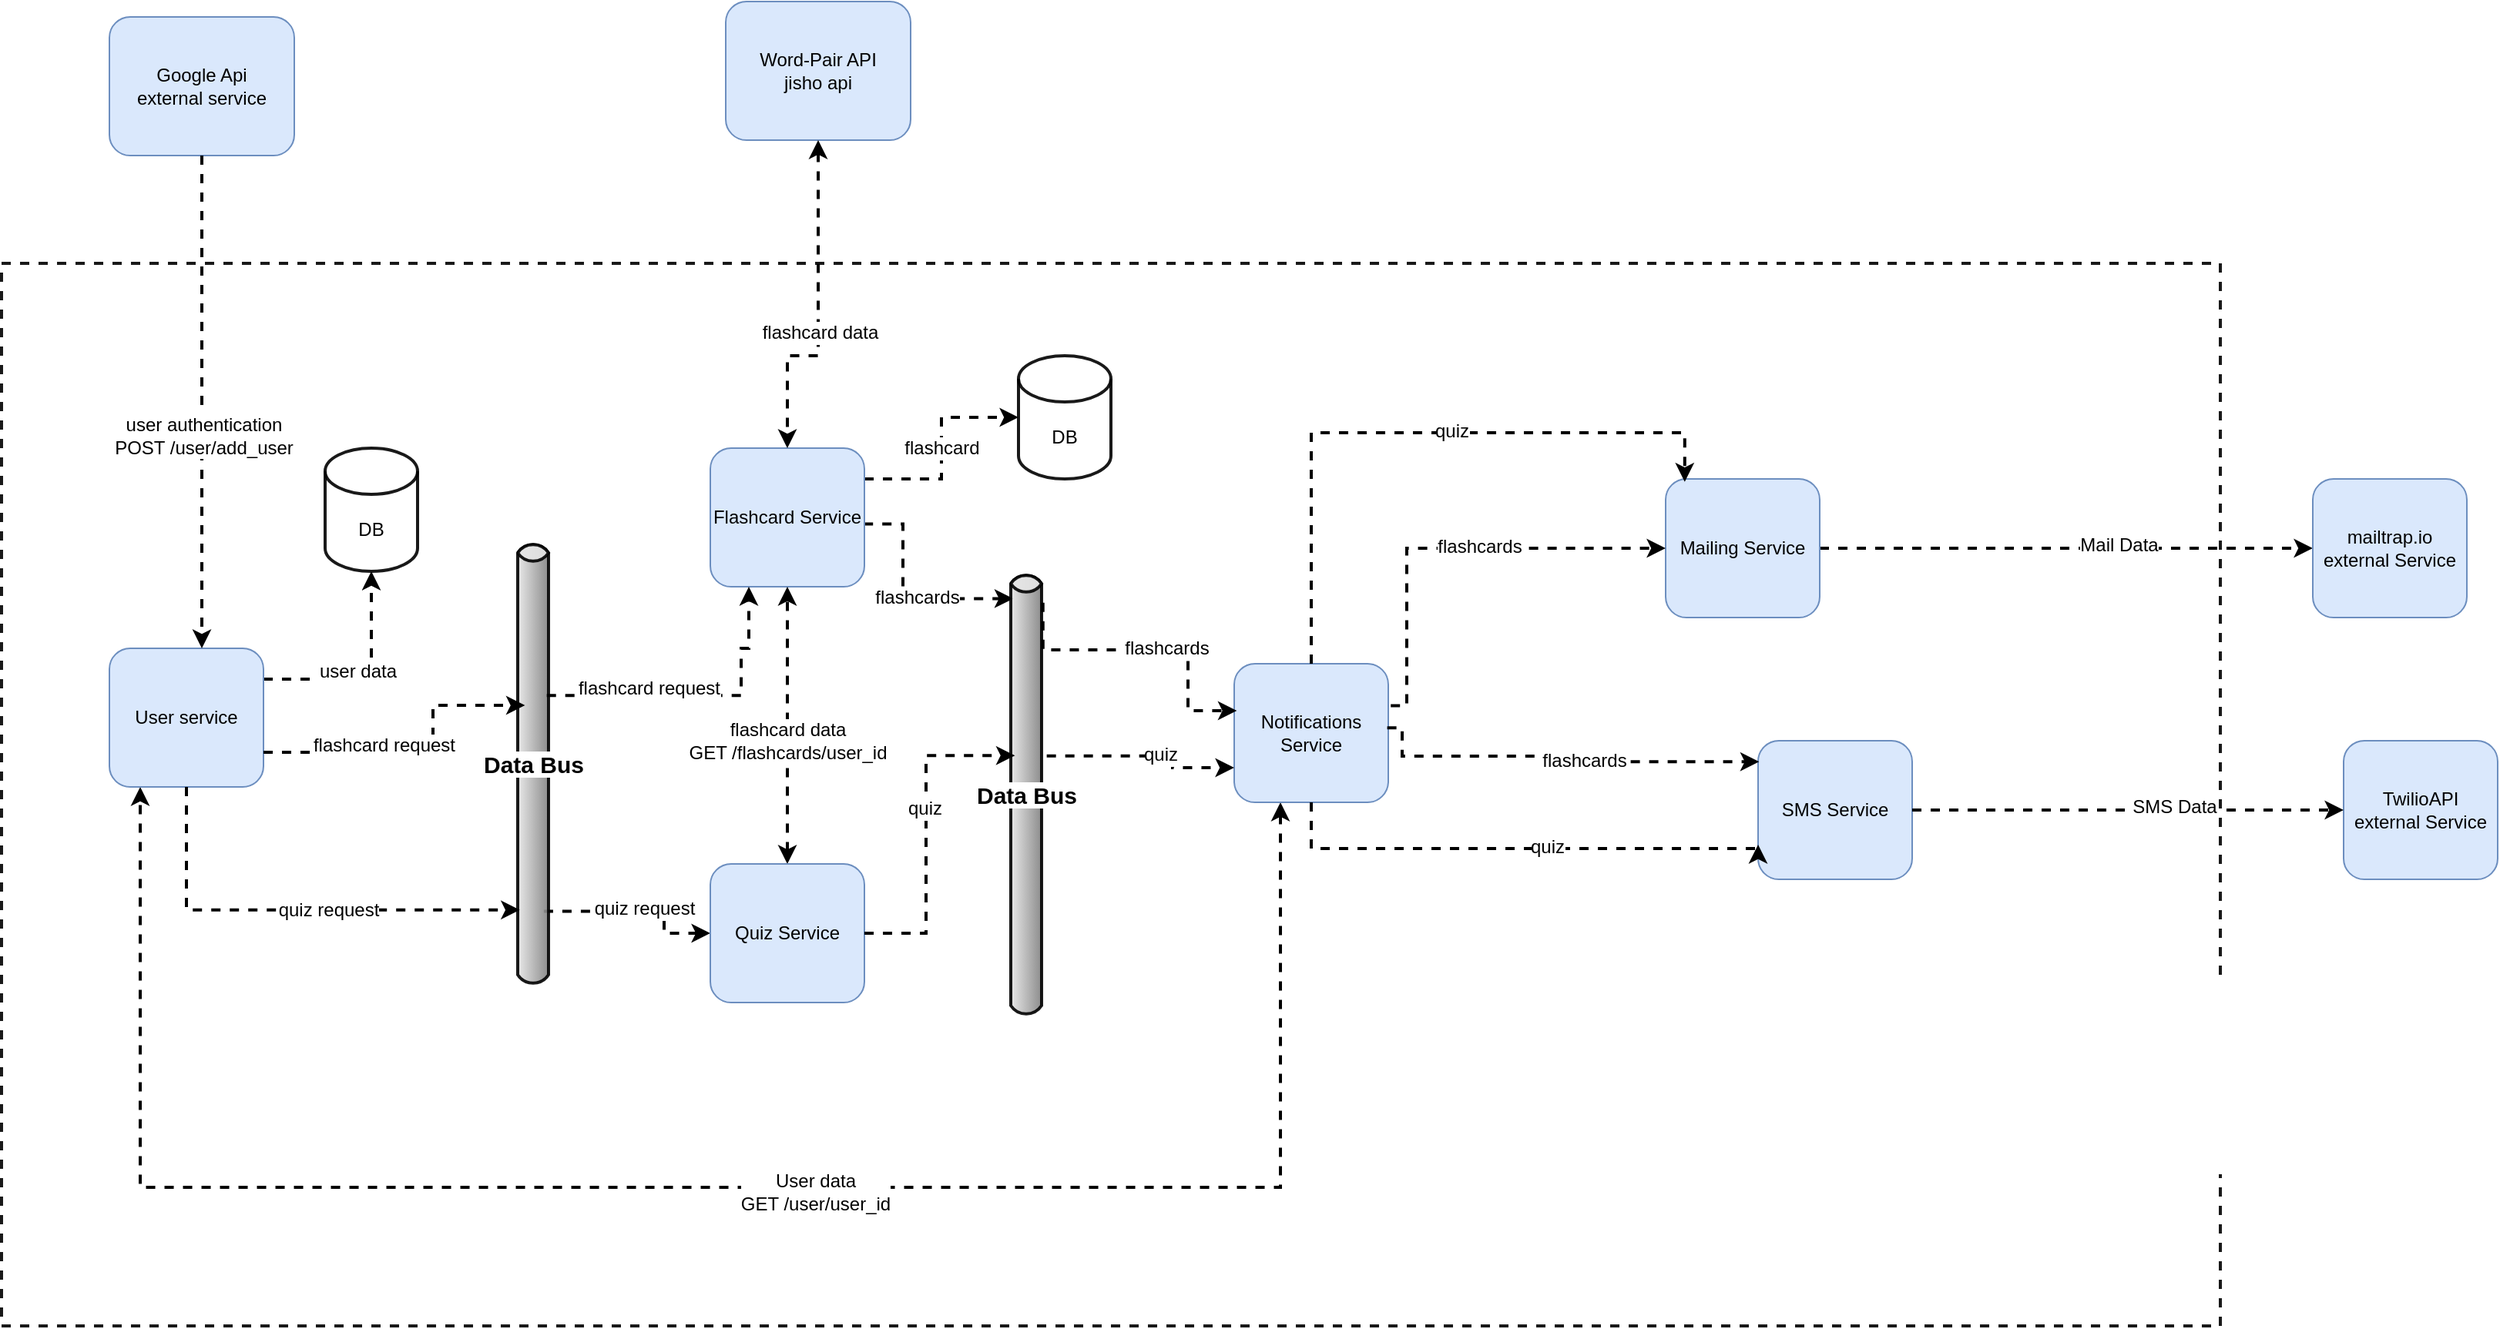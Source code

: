 <mxfile version="20.8.23" type="github">
  <diagram name="Strona-1" id="qNx4Vo9OEQgFnjw6Yuvv">
    <mxGraphModel dx="2620" dy="2053" grid="1" gridSize="10" guides="1" tooltips="1" connect="1" arrows="1" fold="1" page="1" pageScale="1" pageWidth="827" pageHeight="1169" math="0" shadow="0">
      <root>
        <mxCell id="0" />
        <mxCell id="1" parent="0" />
        <mxCell id="8A6HDWLpWTsLfJZ5176h-63" value="" style="rounded=0;whiteSpace=wrap;html=1;labelBackgroundColor=#FFFFFF;labelBorderColor=none;strokeWidth=2;fontSize=12;fontColor=#000000;gradientColor=none;opacity=90;dashed=1;" vertex="1" parent="1">
          <mxGeometry x="-220" y="30" width="1440" height="690" as="geometry" />
        </mxCell>
        <mxCell id="1Hv8KscxXUp_irzJuSxH-4" style="edgeStyle=orthogonalEdgeStyle;rounded=0;orthogonalLoop=1;jettySize=auto;html=1;dashed=1;strokeWidth=2;exitX=0.996;exitY=0.547;exitDx=0;exitDy=0;exitPerimeter=0;entryX=0.936;entryY=0.426;entryDx=0;entryDy=0;entryPerimeter=0;" parent="1" source="8A6HDWLpWTsLfJZ5176h-1" target="8A6HDWLpWTsLfJZ5176h-25" edge="1">
          <mxGeometry relative="1" as="geometry">
            <mxPoint x="260" y="310" as="sourcePoint" />
            <mxPoint x="414" y="315" as="targetPoint" />
          </mxGeometry>
        </mxCell>
        <mxCell id="8A6HDWLpWTsLfJZ5176h-28" value="flashcards" style="edgeLabel;html=1;align=center;verticalAlign=middle;resizable=0;points=[];fontSize=12;" vertex="1" connectable="0" parent="1Hv8KscxXUp_irzJuSxH-4">
          <mxGeometry x="0.135" y="1" relative="1" as="geometry">
            <mxPoint as="offset" />
          </mxGeometry>
        </mxCell>
        <mxCell id="8A6HDWLpWTsLfJZ5176h-94" value="flashcard" style="edgeStyle=orthogonalEdgeStyle;rounded=0;orthogonalLoop=1;jettySize=auto;html=1;dashed=1;strokeWidth=2;fontSize=12;fontColor=#000000;startArrow=none;startFill=0;endArrow=classic;endFill=1;" edge="1" parent="1" source="8A6HDWLpWTsLfJZ5176h-1" target="8A6HDWLpWTsLfJZ5176h-93">
          <mxGeometry relative="1" as="geometry">
            <Array as="points">
              <mxPoint x="390" y="170" />
              <mxPoint x="390" y="130" />
            </Array>
          </mxGeometry>
        </mxCell>
        <mxCell id="8A6HDWLpWTsLfJZ5176h-1" value="Flashcard Service" style="rounded=1;whiteSpace=wrap;html=1;strokeWidth=1;fillColor=#dae8fc;strokeColor=#6c8ebf;" vertex="1" parent="1">
          <mxGeometry x="240" y="150" width="100" height="90" as="geometry" />
        </mxCell>
        <mxCell id="8A6HDWLpWTsLfJZ5176h-91" style="edgeStyle=orthogonalEdgeStyle;rounded=0;orthogonalLoop=1;jettySize=auto;html=1;dashed=1;strokeWidth=2;fontSize=12;fontColor=#000000;startArrow=classic;startFill=1;endArrow=classic;endFill=1;" edge="1" parent="1" source="8A6HDWLpWTsLfJZ5176h-3" target="8A6HDWLpWTsLfJZ5176h-41">
          <mxGeometry relative="1" as="geometry">
            <Array as="points">
              <mxPoint x="610" y="630" />
              <mxPoint x="-130" y="630" />
            </Array>
          </mxGeometry>
        </mxCell>
        <mxCell id="8A6HDWLpWTsLfJZ5176h-92" value="User data&lt;br&gt;GET /user/user_id" style="edgeLabel;html=1;align=center;verticalAlign=middle;resizable=0;points=[];fontSize=12;fontColor=#000000;" vertex="1" connectable="0" parent="8A6HDWLpWTsLfJZ5176h-91">
          <mxGeometry x="-0.116" y="3" relative="1" as="geometry">
            <mxPoint as="offset" />
          </mxGeometry>
        </mxCell>
        <mxCell id="8A6HDWLpWTsLfJZ5176h-3" value="Notifications Service" style="rounded=1;whiteSpace=wrap;html=1;strokeWidth=1;fillColor=#dae8fc;strokeColor=#6c8ebf;" vertex="1" parent="1">
          <mxGeometry x="580" y="290" width="100" height="90" as="geometry" />
        </mxCell>
        <mxCell id="8A6HDWLpWTsLfJZ5176h-25" value="&lt;b&gt;&lt;font style=&quot;background-color: rgb(255, 255, 255); font-size: 15px;&quot;&gt;Data Bus&lt;/font&gt;&lt;/b&gt;" style="strokeWidth=2;strokeColor=#000000;dashed=0;align=center;html=1;fontSize=8;shape=mxgraph.eip.messageChannel;direction=north;labelBorderColor=none;labelBackgroundColor=none;gradientColor=none;perimeterSpacing=1;opacity=90;" vertex="1" parent="1">
          <mxGeometry x="390" y="230" width="110" height="290" as="geometry" />
        </mxCell>
        <mxCell id="8A6HDWLpWTsLfJZ5176h-29" style="edgeStyle=orthogonalEdgeStyle;rounded=0;orthogonalLoop=1;jettySize=auto;html=1;dashed=1;strokeWidth=2;exitX=0.927;exitY=0.597;exitDx=0;exitDy=0;exitPerimeter=0;entryX=0.017;entryY=0.339;entryDx=0;entryDy=0;entryPerimeter=0;" edge="1" parent="1" source="8A6HDWLpWTsLfJZ5176h-25" target="8A6HDWLpWTsLfJZ5176h-3">
          <mxGeometry relative="1" as="geometry">
            <mxPoint x="470" y="288" as="sourcePoint" />
            <mxPoint x="629" y="290" as="targetPoint" />
            <Array as="points">
              <mxPoint x="456" y="281" />
              <mxPoint x="550" y="281" />
              <mxPoint x="550" y="321" />
            </Array>
          </mxGeometry>
        </mxCell>
        <mxCell id="8A6HDWLpWTsLfJZ5176h-30" value="flashcards" style="edgeLabel;html=1;align=center;verticalAlign=middle;resizable=0;points=[];fontSize=12;" vertex="1" connectable="0" parent="8A6HDWLpWTsLfJZ5176h-29">
          <mxGeometry x="0.135" y="1" relative="1" as="geometry">
            <mxPoint as="offset" />
          </mxGeometry>
        </mxCell>
        <mxCell id="8A6HDWLpWTsLfJZ5176h-64" style="edgeStyle=orthogonalEdgeStyle;rounded=0;orthogonalLoop=1;jettySize=auto;html=1;dashed=1;strokeWidth=2;fontSize=12;fontColor=#000000;startArrow=none;startFill=0;" edge="1" parent="1" source="8A6HDWLpWTsLfJZ5176h-32" target="8A6HDWLpWTsLfJZ5176h-62">
          <mxGeometry relative="1" as="geometry" />
        </mxCell>
        <mxCell id="8A6HDWLpWTsLfJZ5176h-65" value="Mail Data" style="edgeLabel;html=1;align=center;verticalAlign=middle;resizable=0;points=[];fontSize=12;fontColor=#000000;" vertex="1" connectable="0" parent="8A6HDWLpWTsLfJZ5176h-64">
          <mxGeometry x="0.212" y="2" relative="1" as="geometry">
            <mxPoint as="offset" />
          </mxGeometry>
        </mxCell>
        <mxCell id="8A6HDWLpWTsLfJZ5176h-32" value="Mailing Service" style="rounded=1;whiteSpace=wrap;html=1;strokeWidth=1;fillColor=#dae8fc;strokeColor=#6c8ebf;" vertex="1" parent="1">
          <mxGeometry x="860" y="170" width="100" height="90" as="geometry" />
        </mxCell>
        <mxCell id="8A6HDWLpWTsLfJZ5176h-33" value="SMS Service" style="rounded=1;whiteSpace=wrap;html=1;strokeWidth=1;fillColor=#dae8fc;strokeColor=#6c8ebf;" vertex="1" parent="1">
          <mxGeometry x="920" y="340" width="100" height="90" as="geometry" />
        </mxCell>
        <mxCell id="8A6HDWLpWTsLfJZ5176h-35" style="edgeStyle=orthogonalEdgeStyle;rounded=0;orthogonalLoop=1;jettySize=auto;html=1;dashed=1;strokeWidth=2;entryX=0;entryY=0.5;entryDx=0;entryDy=0;exitX=1.016;exitY=0.303;exitDx=0;exitDy=0;exitPerimeter=0;" edge="1" parent="1" source="8A6HDWLpWTsLfJZ5176h-3" target="8A6HDWLpWTsLfJZ5176h-32">
          <mxGeometry relative="1" as="geometry">
            <mxPoint x="680" y="288" as="sourcePoint" />
            <mxPoint x="819.97" y="290" as="targetPoint" />
            <Array as="points">
              <mxPoint x="692" y="215" />
            </Array>
          </mxGeometry>
        </mxCell>
        <mxCell id="8A6HDWLpWTsLfJZ5176h-36" value="flashcards" style="edgeLabel;html=1;align=center;verticalAlign=middle;resizable=0;points=[];fontSize=12;" vertex="1" connectable="0" parent="8A6HDWLpWTsLfJZ5176h-35">
          <mxGeometry x="0.135" y="1" relative="1" as="geometry">
            <mxPoint as="offset" />
          </mxGeometry>
        </mxCell>
        <mxCell id="8A6HDWLpWTsLfJZ5176h-38" style="edgeStyle=orthogonalEdgeStyle;rounded=0;orthogonalLoop=1;jettySize=auto;html=1;dashed=1;strokeWidth=2;entryX=0.007;entryY=0.151;entryDx=0;entryDy=0;exitX=0.993;exitY=0.462;exitDx=0;exitDy=0;exitPerimeter=0;entryPerimeter=0;" edge="1" parent="1" source="8A6HDWLpWTsLfJZ5176h-3" target="8A6HDWLpWTsLfJZ5176h-33">
          <mxGeometry relative="1" as="geometry">
            <mxPoint x="692" y="327" as="sourcePoint" />
            <mxPoint x="830" y="235" as="targetPoint" />
            <Array as="points">
              <mxPoint x="689" y="350" />
              <mxPoint x="805" y="350" />
              <mxPoint x="805" y="354" />
            </Array>
          </mxGeometry>
        </mxCell>
        <mxCell id="8A6HDWLpWTsLfJZ5176h-39" value="flashcards" style="edgeLabel;html=1;align=center;verticalAlign=middle;resizable=0;points=[];fontSize=12;" vertex="1" connectable="0" parent="8A6HDWLpWTsLfJZ5176h-38">
          <mxGeometry x="0.135" y="1" relative="1" as="geometry">
            <mxPoint as="offset" />
          </mxGeometry>
        </mxCell>
        <mxCell id="8A6HDWLpWTsLfJZ5176h-74" style="edgeStyle=orthogonalEdgeStyle;rounded=0;orthogonalLoop=1;jettySize=auto;html=1;dashed=1;strokeWidth=2;fontSize=12;fontColor=#000000;startArrow=none;startFill=0;" edge="1" parent="1" source="8A6HDWLpWTsLfJZ5176h-41" target="8A6HDWLpWTsLfJZ5176h-73">
          <mxGeometry relative="1" as="geometry">
            <Array as="points">
              <mxPoint x="20" y="300" />
            </Array>
          </mxGeometry>
        </mxCell>
        <mxCell id="8A6HDWLpWTsLfJZ5176h-75" value="user data" style="edgeLabel;html=1;align=center;verticalAlign=middle;resizable=0;points=[];fontSize=12;fontColor=#000000;" vertex="1" connectable="0" parent="8A6HDWLpWTsLfJZ5176h-74">
          <mxGeometry x="-0.433" y="5" relative="1" as="geometry">
            <mxPoint x="21" as="offset" />
          </mxGeometry>
        </mxCell>
        <mxCell id="8A6HDWLpWTsLfJZ5176h-41" value="User service" style="rounded=1;whiteSpace=wrap;html=1;strokeWidth=1;fillColor=#dae8fc;strokeColor=#6c8ebf;" vertex="1" parent="1">
          <mxGeometry x="-150" y="280" width="100" height="90" as="geometry" />
        </mxCell>
        <mxCell id="8A6HDWLpWTsLfJZ5176h-89" style="edgeStyle=orthogonalEdgeStyle;rounded=0;orthogonalLoop=1;jettySize=auto;html=1;entryX=0.172;entryY=0.561;entryDx=0;entryDy=0;entryPerimeter=0;dashed=1;strokeWidth=2;fontSize=12;fontColor=#000000;startArrow=classic;startFill=1;endArrow=none;endFill=0;" edge="1" parent="1" source="8A6HDWLpWTsLfJZ5176h-47" target="8A6HDWLpWTsLfJZ5176h-79">
          <mxGeometry relative="1" as="geometry" />
        </mxCell>
        <mxCell id="8A6HDWLpWTsLfJZ5176h-90" value="quiz request" style="edgeLabel;html=1;align=center;verticalAlign=middle;resizable=0;points=[];fontSize=12;fontColor=#000000;" vertex="1" connectable="0" parent="8A6HDWLpWTsLfJZ5176h-89">
          <mxGeometry x="-0.059" y="-2" relative="1" as="geometry">
            <mxPoint as="offset" />
          </mxGeometry>
        </mxCell>
        <mxCell id="8A6HDWLpWTsLfJZ5176h-96" style="edgeStyle=orthogonalEdgeStyle;rounded=0;orthogonalLoop=1;jettySize=auto;html=1;dashed=1;strokeWidth=2;fontSize=12;fontColor=#000000;startArrow=classic;startFill=1;endArrow=classic;endFill=1;" edge="1" parent="1" source="8A6HDWLpWTsLfJZ5176h-47" target="8A6HDWLpWTsLfJZ5176h-1">
          <mxGeometry relative="1" as="geometry" />
        </mxCell>
        <mxCell id="8A6HDWLpWTsLfJZ5176h-97" value="flashcard data&lt;br&gt;GET /flashcards/user_id" style="edgeLabel;html=1;align=center;verticalAlign=middle;resizable=0;points=[];fontSize=12;fontColor=#000000;" vertex="1" connectable="0" parent="8A6HDWLpWTsLfJZ5176h-96">
          <mxGeometry x="0.2" y="-1" relative="1" as="geometry">
            <mxPoint x="-1" y="28" as="offset" />
          </mxGeometry>
        </mxCell>
        <mxCell id="8A6HDWLpWTsLfJZ5176h-47" value="Quiz Service" style="rounded=1;whiteSpace=wrap;html=1;strokeWidth=1;fillColor=#dae8fc;strokeColor=#6c8ebf;" vertex="1" parent="1">
          <mxGeometry x="240" y="420" width="100" height="90" as="geometry" />
        </mxCell>
        <mxCell id="8A6HDWLpWTsLfJZ5176h-48" style="edgeStyle=orthogonalEdgeStyle;rounded=0;orthogonalLoop=1;jettySize=auto;html=1;dashed=1;strokeWidth=2;exitX=1;exitY=0.5;exitDx=0;exitDy=0;entryX=0.587;entryY=0.435;entryDx=0;entryDy=0;entryPerimeter=0;" edge="1" parent="1" source="8A6HDWLpWTsLfJZ5176h-47" target="8A6HDWLpWTsLfJZ5176h-25">
          <mxGeometry relative="1" as="geometry">
            <mxPoint x="320" y="401.98" as="sourcePoint" />
            <mxPoint x="457" y="404.98" as="targetPoint" />
            <Array as="points">
              <mxPoint x="380" y="465" />
              <mxPoint x="380" y="350" />
            </Array>
          </mxGeometry>
        </mxCell>
        <mxCell id="8A6HDWLpWTsLfJZ5176h-49" value="quiz" style="edgeLabel;html=1;align=center;verticalAlign=middle;resizable=0;points=[];fontSize=12;" vertex="1" connectable="0" parent="8A6HDWLpWTsLfJZ5176h-48">
          <mxGeometry x="0.135" y="1" relative="1" as="geometry">
            <mxPoint as="offset" />
          </mxGeometry>
        </mxCell>
        <mxCell id="8A6HDWLpWTsLfJZ5176h-54" style="edgeStyle=orthogonalEdgeStyle;rounded=0;orthogonalLoop=1;jettySize=auto;html=1;dashed=1;strokeWidth=2;entryX=0;entryY=0.75;entryDx=0;entryDy=0;exitX=0.586;exitY=0.619;exitDx=0;exitDy=0;exitPerimeter=0;" edge="1" parent="1" source="8A6HDWLpWTsLfJZ5176h-25" target="8A6HDWLpWTsLfJZ5176h-3">
          <mxGeometry relative="1" as="geometry">
            <mxPoint x="310" y="395" as="sourcePoint" />
            <mxPoint x="443" y="347" as="targetPoint" />
            <Array as="points" />
          </mxGeometry>
        </mxCell>
        <mxCell id="8A6HDWLpWTsLfJZ5176h-55" value="quiz" style="edgeLabel;html=1;align=center;verticalAlign=middle;resizable=0;points=[];fontSize=12;" vertex="1" connectable="0" parent="8A6HDWLpWTsLfJZ5176h-54">
          <mxGeometry x="0.135" y="1" relative="1" as="geometry">
            <mxPoint as="offset" />
          </mxGeometry>
        </mxCell>
        <mxCell id="8A6HDWLpWTsLfJZ5176h-57" style="edgeStyle=orthogonalEdgeStyle;rounded=0;orthogonalLoop=1;jettySize=auto;html=1;dashed=1;strokeWidth=2;entryX=0.124;entryY=0.021;entryDx=0;entryDy=0;exitX=0.5;exitY=0;exitDx=0;exitDy=0;entryPerimeter=0;" edge="1" parent="1" source="8A6HDWLpWTsLfJZ5176h-3" target="8A6HDWLpWTsLfJZ5176h-32">
          <mxGeometry relative="1" as="geometry">
            <mxPoint x="630" y="180" as="sourcePoint" />
            <mxPoint x="758" y="128" as="targetPoint" />
            <Array as="points">
              <mxPoint x="630" y="140" />
              <mxPoint x="872" y="140" />
            </Array>
          </mxGeometry>
        </mxCell>
        <mxCell id="8A6HDWLpWTsLfJZ5176h-58" value="quiz" style="edgeLabel;html=1;align=center;verticalAlign=middle;resizable=0;points=[];fontSize=12;" vertex="1" connectable="0" parent="8A6HDWLpWTsLfJZ5176h-57">
          <mxGeometry x="0.135" y="1" relative="1" as="geometry">
            <mxPoint as="offset" />
          </mxGeometry>
        </mxCell>
        <mxCell id="8A6HDWLpWTsLfJZ5176h-59" style="edgeStyle=orthogonalEdgeStyle;rounded=0;orthogonalLoop=1;jettySize=auto;html=1;dashed=1;strokeWidth=2;exitX=0.5;exitY=1;exitDx=0;exitDy=0;entryX=0;entryY=0.75;entryDx=0;entryDy=0;" edge="1" parent="1" source="8A6HDWLpWTsLfJZ5176h-3" target="8A6HDWLpWTsLfJZ5176h-33">
          <mxGeometry relative="1" as="geometry">
            <mxPoint x="610" y="468" as="sourcePoint" />
            <mxPoint x="802" y="400" as="targetPoint" />
            <Array as="points">
              <mxPoint x="640" y="410" />
              <mxPoint x="880" y="410" />
            </Array>
          </mxGeometry>
        </mxCell>
        <mxCell id="8A6HDWLpWTsLfJZ5176h-60" value="quiz" style="edgeLabel;html=1;align=center;verticalAlign=middle;resizable=0;points=[];fontSize=12;" vertex="1" connectable="0" parent="8A6HDWLpWTsLfJZ5176h-59">
          <mxGeometry x="0.135" y="1" relative="1" as="geometry">
            <mxPoint as="offset" />
          </mxGeometry>
        </mxCell>
        <mxCell id="8A6HDWLpWTsLfJZ5176h-62" value="mailtrap.io external Service" style="rounded=1;whiteSpace=wrap;html=1;strokeWidth=1;fillColor=#dae8fc;strokeColor=#6c8ebf;" vertex="1" parent="1">
          <mxGeometry x="1280" y="170" width="100" height="90" as="geometry" />
        </mxCell>
        <mxCell id="8A6HDWLpWTsLfJZ5176h-66" value="TwilioAPI &lt;br&gt;external Service" style="rounded=1;whiteSpace=wrap;html=1;strokeWidth=1;fillColor=#dae8fc;strokeColor=#6c8ebf;" vertex="1" parent="1">
          <mxGeometry x="1300" y="340" width="100" height="90" as="geometry" />
        </mxCell>
        <mxCell id="8A6HDWLpWTsLfJZ5176h-67" style="edgeStyle=orthogonalEdgeStyle;rounded=0;orthogonalLoop=1;jettySize=auto;html=1;dashed=1;strokeWidth=2;fontSize=12;fontColor=#000000;startArrow=none;startFill=0;exitX=1;exitY=0.5;exitDx=0;exitDy=0;" edge="1" parent="1" source="8A6HDWLpWTsLfJZ5176h-33" target="8A6HDWLpWTsLfJZ5176h-66">
          <mxGeometry relative="1" as="geometry">
            <mxPoint x="970" y="380" as="sourcePoint" />
            <mxPoint x="1290" y="380" as="targetPoint" />
          </mxGeometry>
        </mxCell>
        <mxCell id="8A6HDWLpWTsLfJZ5176h-68" value="SMS Data" style="edgeLabel;html=1;align=center;verticalAlign=middle;resizable=0;points=[];fontSize=12;fontColor=#000000;" vertex="1" connectable="0" parent="8A6HDWLpWTsLfJZ5176h-67">
          <mxGeometry x="0.212" y="2" relative="1" as="geometry">
            <mxPoint as="offset" />
          </mxGeometry>
        </mxCell>
        <mxCell id="8A6HDWLpWTsLfJZ5176h-70" value="&lt;div&gt;Word-Pair API&lt;/div&gt;&lt;div&gt;jisho api&lt;/div&gt;" style="rounded=1;whiteSpace=wrap;html=1;strokeWidth=1;fillColor=#dae8fc;strokeColor=#6c8ebf;" vertex="1" parent="1">
          <mxGeometry x="250" y="-140" width="120" height="90" as="geometry" />
        </mxCell>
        <mxCell id="8A6HDWLpWTsLfJZ5176h-71" style="edgeStyle=orthogonalEdgeStyle;rounded=0;orthogonalLoop=1;jettySize=auto;html=1;dashed=1;strokeWidth=2;startArrow=classic;startFill=1;entryX=0.5;entryY=0;entryDx=0;entryDy=0;exitX=0.5;exitY=1;exitDx=0;exitDy=0;" edge="1" parent="1" source="8A6HDWLpWTsLfJZ5176h-70" target="8A6HDWLpWTsLfJZ5176h-1">
          <mxGeometry relative="1" as="geometry">
            <mxPoint x="380" y="90" as="sourcePoint" />
            <mxPoint x="120" y="130" as="targetPoint" />
            <Array as="points">
              <mxPoint x="310" y="-20" />
              <mxPoint x="310" y="90" />
              <mxPoint x="290" y="90" />
            </Array>
          </mxGeometry>
        </mxCell>
        <mxCell id="8A6HDWLpWTsLfJZ5176h-72" value="flashcard data" style="edgeLabel;html=1;align=center;verticalAlign=middle;resizable=0;points=[];fontSize=12;" vertex="1" connectable="0" parent="8A6HDWLpWTsLfJZ5176h-71">
          <mxGeometry x="0.135" y="1" relative="1" as="geometry">
            <mxPoint as="offset" />
          </mxGeometry>
        </mxCell>
        <mxCell id="8A6HDWLpWTsLfJZ5176h-73" value="DB" style="shape=cylinder3;whiteSpace=wrap;html=1;boundedLbl=1;backgroundOutline=1;size=15;labelBackgroundColor=#FFFFFF;labelBorderColor=none;strokeWidth=2;fontSize=12;fontColor=#000000;gradientColor=none;opacity=90;" vertex="1" parent="1">
          <mxGeometry x="-10" y="150" width="60" height="80" as="geometry" />
        </mxCell>
        <mxCell id="8A6HDWLpWTsLfJZ5176h-76" value="&lt;div&gt;Google Api&lt;br&gt;external service&lt;/div&gt;" style="rounded=1;whiteSpace=wrap;html=1;strokeWidth=1;fillColor=#dae8fc;strokeColor=#6c8ebf;" vertex="1" parent="1">
          <mxGeometry x="-150" y="-130" width="120" height="90" as="geometry" />
        </mxCell>
        <mxCell id="8A6HDWLpWTsLfJZ5176h-77" style="edgeStyle=orthogonalEdgeStyle;rounded=0;orthogonalLoop=1;jettySize=auto;html=1;dashed=1;strokeWidth=2;startArrow=none;startFill=0;endArrow=classic;endFill=1;" edge="1" parent="1" source="8A6HDWLpWTsLfJZ5176h-76" target="8A6HDWLpWTsLfJZ5176h-41">
          <mxGeometry relative="1" as="geometry">
            <mxPoint x="-40" y="-50" as="sourcePoint" />
            <mxPoint x="-60" y="150" as="targetPoint" />
            <Array as="points">
              <mxPoint x="-100" y="-115" />
            </Array>
          </mxGeometry>
        </mxCell>
        <mxCell id="8A6HDWLpWTsLfJZ5176h-78" value="user authentication&lt;br&gt;POST /user/add_user" style="edgeLabel;html=1;align=center;verticalAlign=middle;resizable=0;points=[];fontSize=12;" vertex="1" connectable="0" parent="8A6HDWLpWTsLfJZ5176h-77">
          <mxGeometry x="0.135" y="1" relative="1" as="geometry">
            <mxPoint as="offset" />
          </mxGeometry>
        </mxCell>
        <mxCell id="8A6HDWLpWTsLfJZ5176h-79" value="&lt;b&gt;&lt;font style=&quot;background-color: rgb(255, 255, 255); font-size: 15px;&quot;&gt;Data Bus&lt;/font&gt;&lt;/b&gt;" style="strokeWidth=2;strokeColor=#000000;dashed=0;align=center;html=1;fontSize=8;shape=mxgraph.eip.messageChannel;direction=north;labelBorderColor=none;labelBackgroundColor=none;gradientColor=none;perimeterSpacing=1;opacity=90;" vertex="1" parent="1">
          <mxGeometry x="70" y="210" width="110" height="290" as="geometry" />
        </mxCell>
        <mxCell id="8A6HDWLpWTsLfJZ5176h-80" style="edgeStyle=orthogonalEdgeStyle;rounded=0;orthogonalLoop=1;jettySize=auto;html=1;dashed=1;strokeWidth=2;fontSize=12;fontColor=#000000;startArrow=none;startFill=0;exitX=1;exitY=0.75;exitDx=0;exitDy=0;entryX=0.63;entryY=0.453;entryDx=0;entryDy=0;entryPerimeter=0;" edge="1" parent="1" source="8A6HDWLpWTsLfJZ5176h-41" target="8A6HDWLpWTsLfJZ5176h-79">
          <mxGeometry relative="1" as="geometry">
            <mxPoint x="-40" y="335" as="sourcePoint" />
            <mxPoint x="50" y="347" as="targetPoint" />
            <Array as="points">
              <mxPoint x="60" y="347" />
              <mxPoint x="60" y="317" />
            </Array>
          </mxGeometry>
        </mxCell>
        <mxCell id="8A6HDWLpWTsLfJZ5176h-81" value="flashcard request" style="edgeLabel;html=1;align=center;verticalAlign=middle;resizable=0;points=[];fontSize=12;fontColor=#000000;" vertex="1" connectable="0" parent="8A6HDWLpWTsLfJZ5176h-80">
          <mxGeometry x="-0.433" y="5" relative="1" as="geometry">
            <mxPoint x="21" as="offset" />
          </mxGeometry>
        </mxCell>
        <mxCell id="8A6HDWLpWTsLfJZ5176h-83" style="edgeStyle=orthogonalEdgeStyle;rounded=0;orthogonalLoop=1;jettySize=auto;html=1;dashed=1;strokeWidth=2;fontSize=12;fontColor=#000000;startArrow=none;startFill=0;exitX=0.652;exitY=0.579;exitDx=0;exitDy=0;entryX=0.25;entryY=1;entryDx=0;entryDy=0;exitPerimeter=0;" edge="1" parent="1" source="8A6HDWLpWTsLfJZ5176h-79" target="8A6HDWLpWTsLfJZ5176h-1">
          <mxGeometry relative="1" as="geometry">
            <mxPoint x="160" y="311" as="sourcePoint" />
            <mxPoint x="330" y="280" as="targetPoint" />
            <Array as="points">
              <mxPoint x="260" y="311" />
              <mxPoint x="260" y="280" />
              <mxPoint x="265" y="280" />
            </Array>
          </mxGeometry>
        </mxCell>
        <mxCell id="8A6HDWLpWTsLfJZ5176h-84" value="flashcard request" style="edgeLabel;html=1;align=center;verticalAlign=middle;resizable=0;points=[];fontSize=12;fontColor=#000000;" vertex="1" connectable="0" parent="8A6HDWLpWTsLfJZ5176h-83">
          <mxGeometry x="-0.433" y="5" relative="1" as="geometry">
            <mxPoint x="9" as="offset" />
          </mxGeometry>
        </mxCell>
        <mxCell id="8A6HDWLpWTsLfJZ5176h-85" style="edgeStyle=orthogonalEdgeStyle;rounded=0;orthogonalLoop=1;jettySize=auto;html=1;dashed=1;strokeWidth=2;fontSize=12;fontColor=#000000;startArrow=none;startFill=0;entryX=0.175;entryY=0.423;entryDx=0;entryDy=0;entryPerimeter=0;" edge="1" parent="1" source="8A6HDWLpWTsLfJZ5176h-41" target="8A6HDWLpWTsLfJZ5176h-79">
          <mxGeometry relative="1" as="geometry">
            <mxPoint x="-65" y="441" as="sourcePoint" />
            <mxPoint x="105" y="410" as="targetPoint" />
            <Array as="points">
              <mxPoint x="-100" y="450" />
            </Array>
          </mxGeometry>
        </mxCell>
        <mxCell id="8A6HDWLpWTsLfJZ5176h-86" value="quiz request" style="edgeLabel;html=1;align=center;verticalAlign=middle;resizable=0;points=[];fontSize=12;fontColor=#000000;" vertex="1" connectable="0" parent="8A6HDWLpWTsLfJZ5176h-85">
          <mxGeometry x="-0.433" y="5" relative="1" as="geometry">
            <mxPoint x="88" y="5" as="offset" />
          </mxGeometry>
        </mxCell>
        <mxCell id="8A6HDWLpWTsLfJZ5176h-93" value="DB" style="shape=cylinder3;whiteSpace=wrap;html=1;boundedLbl=1;backgroundOutline=1;size=15;labelBackgroundColor=#FFFFFF;labelBorderColor=none;strokeWidth=2;fontSize=12;fontColor=#000000;gradientColor=none;opacity=90;" vertex="1" parent="1">
          <mxGeometry x="440" y="90" width="60" height="80" as="geometry" />
        </mxCell>
      </root>
    </mxGraphModel>
  </diagram>
</mxfile>
